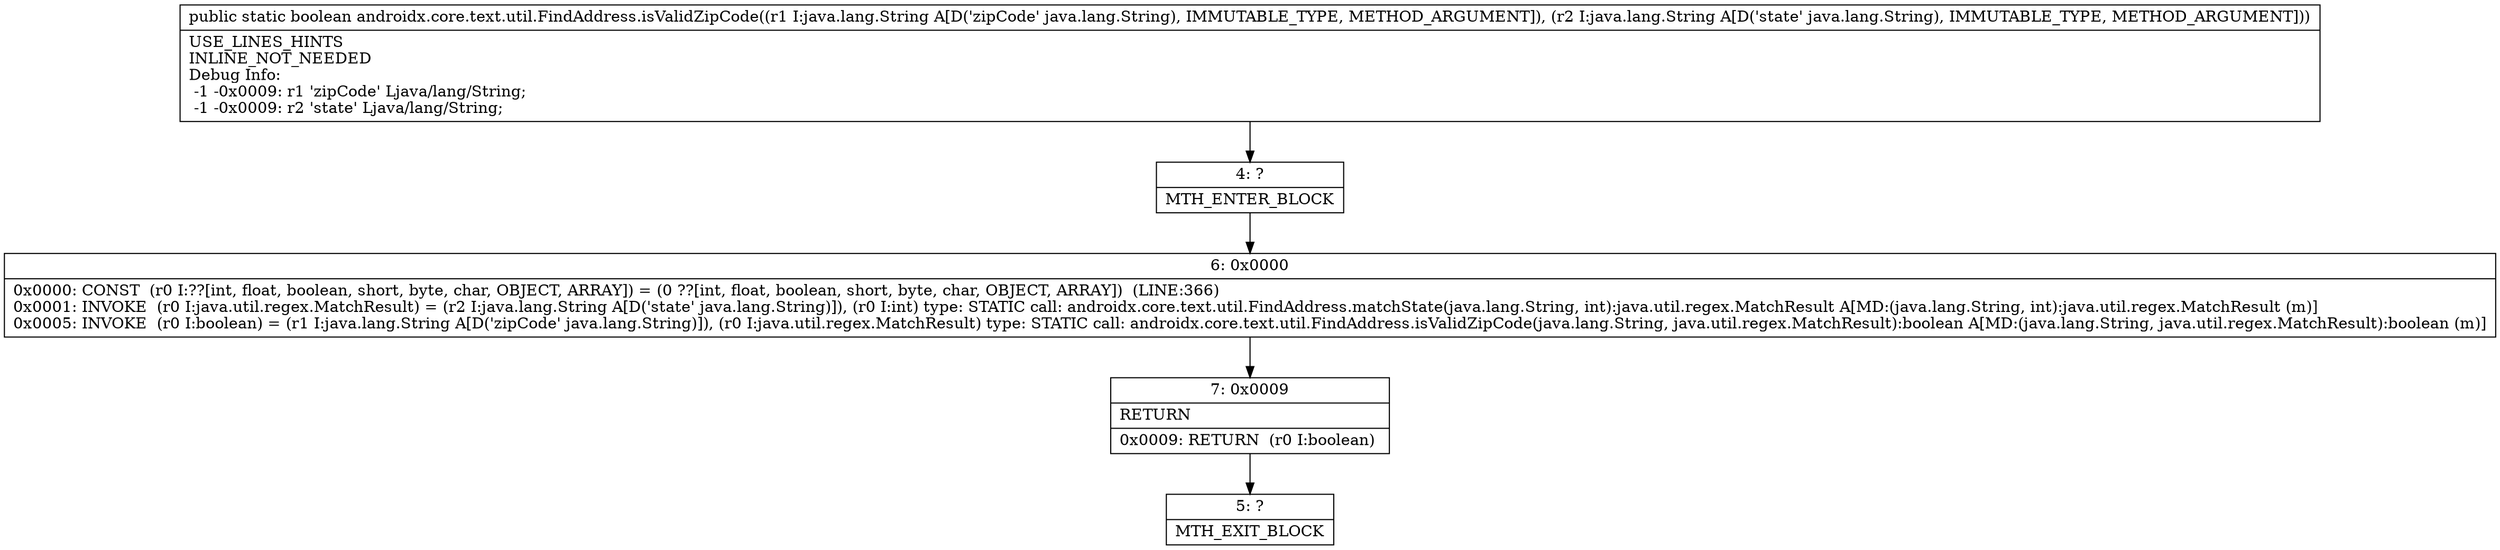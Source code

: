 digraph "CFG forandroidx.core.text.util.FindAddress.isValidZipCode(Ljava\/lang\/String;Ljava\/lang\/String;)Z" {
Node_4 [shape=record,label="{4\:\ ?|MTH_ENTER_BLOCK\l}"];
Node_6 [shape=record,label="{6\:\ 0x0000|0x0000: CONST  (r0 I:??[int, float, boolean, short, byte, char, OBJECT, ARRAY]) = (0 ??[int, float, boolean, short, byte, char, OBJECT, ARRAY])  (LINE:366)\l0x0001: INVOKE  (r0 I:java.util.regex.MatchResult) = (r2 I:java.lang.String A[D('state' java.lang.String)]), (r0 I:int) type: STATIC call: androidx.core.text.util.FindAddress.matchState(java.lang.String, int):java.util.regex.MatchResult A[MD:(java.lang.String, int):java.util.regex.MatchResult (m)]\l0x0005: INVOKE  (r0 I:boolean) = (r1 I:java.lang.String A[D('zipCode' java.lang.String)]), (r0 I:java.util.regex.MatchResult) type: STATIC call: androidx.core.text.util.FindAddress.isValidZipCode(java.lang.String, java.util.regex.MatchResult):boolean A[MD:(java.lang.String, java.util.regex.MatchResult):boolean (m)]\l}"];
Node_7 [shape=record,label="{7\:\ 0x0009|RETURN\l|0x0009: RETURN  (r0 I:boolean) \l}"];
Node_5 [shape=record,label="{5\:\ ?|MTH_EXIT_BLOCK\l}"];
MethodNode[shape=record,label="{public static boolean androidx.core.text.util.FindAddress.isValidZipCode((r1 I:java.lang.String A[D('zipCode' java.lang.String), IMMUTABLE_TYPE, METHOD_ARGUMENT]), (r2 I:java.lang.String A[D('state' java.lang.String), IMMUTABLE_TYPE, METHOD_ARGUMENT]))  | USE_LINES_HINTS\lINLINE_NOT_NEEDED\lDebug Info:\l  \-1 \-0x0009: r1 'zipCode' Ljava\/lang\/String;\l  \-1 \-0x0009: r2 'state' Ljava\/lang\/String;\l}"];
MethodNode -> Node_4;Node_4 -> Node_6;
Node_6 -> Node_7;
Node_7 -> Node_5;
}

